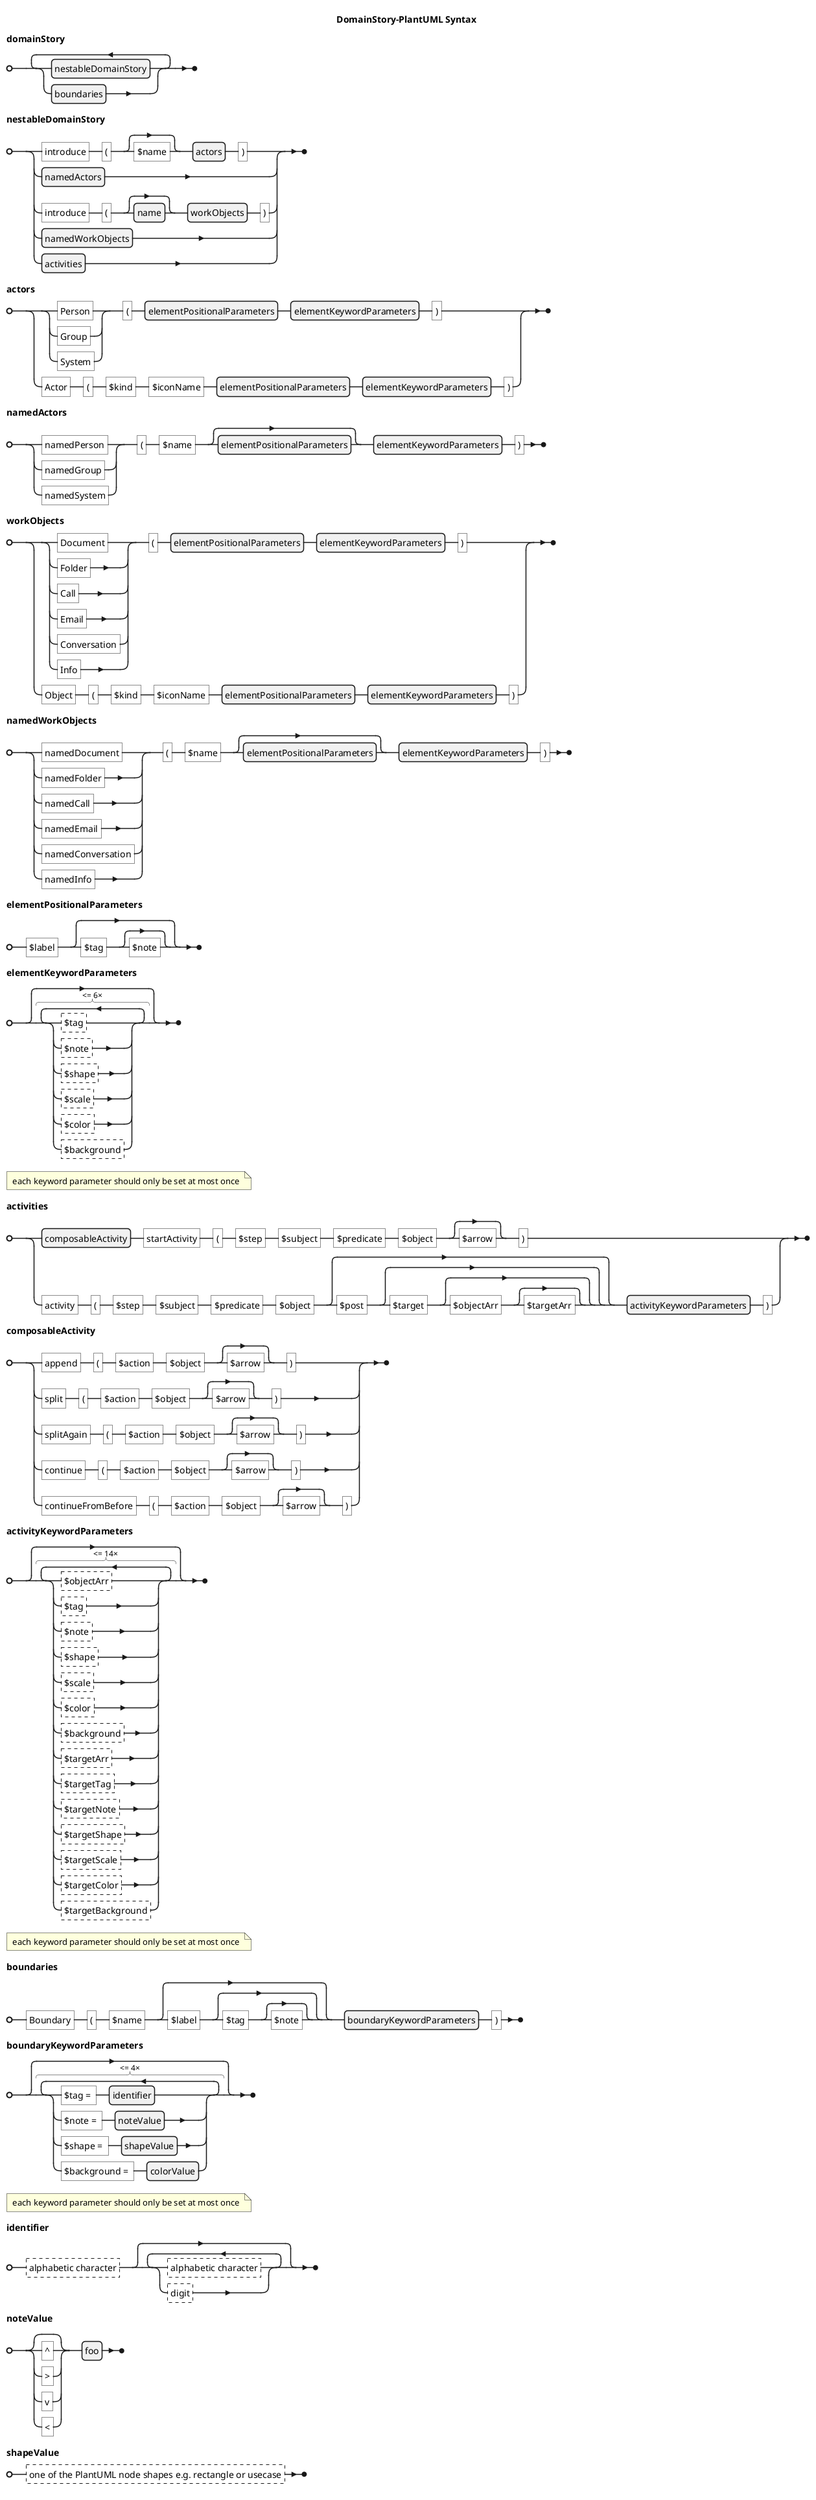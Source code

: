 @startebnf
title DomainStory-PlantUML Syntax

domainStory = { nestableDomainStory | boundaries }-;

nestableDomainStory = "introduce", "(", [ "$name" ], actors, ")"
    | namedActors
    | "introduce", "(", [ name ], workObjects, ")"
    | namedWorkObjects
    | activities ;

actors = ( ("Person" | "Group" | "System"), "(", elementPositionalParameters, elementKeywordParameters, ")" )
    | ( "Actor", "(", "$kind", "$iconName", elementPositionalParameters, elementKeywordParameters, ")" );

namedActors = ( ("namedPerson" | "namedGroup" | "namedSystem"), "(", "$name", [ elementPositionalParameters ], elementKeywordParameters, ")" );

workObjects = ( ("Document" | "Folder" | "Call" | "Email" | "Conversation" | "Info"), "(", elementPositionalParameters, elementKeywordParameters, ")" )
    | ( "Object", "(", "$kind", "$iconName", elementPositionalParameters, elementKeywordParameters, ")" );

namedWorkObjects = ( ("namedDocument" | "namedFolder" | "namedCall" | "namedEmail" | "namedConversation" | "namedInfo"), "(", "$name", [ elementPositionalParameters ], elementKeywordParameters, ")" );

elementPositionalParameters = "$label", ["$tag", ["$note"] ];

elementKeywordParameters = [ "<= 6" * ( ?$tag? | ?$note? | ?$shape? | ?$scale? | ?$color? | ?$background? ) ];
(* each keyword parameter should only be set at most once *)

activities = ( "startActivity", "(", "$step", "$subject", "$predicate", "$object", [ "$arrow" ], ")" ), composableActivity
    | ( "activity", "(", "$step", "$subject", "$predicate", "$object",\
        [ "$post", ["$target", [ "$objectArr", ["$targetArr"] ] ] ], activityKeywordParameters,")" );

composableActivity =
    ( "append", "(", "$action", "$object", [ "$arrow" ], ")" )
    | ( "split", "(", "$action", "$object", [ "$arrow" ], ")" )
    | ( "splitAgain", "(", "$action", "$object", [ "$arrow" ], ")" )
    | ( "continue", "(", "$action", "$object", [ "$arrow" ], ")" )
    | ( "continueFromBefore", "(", "$action", "$object", [ "$arrow" ], ")" );

activityKeywordParameters = [ "<= 14" * ( ?$objectArr? |?$tag? | ?$note? | ?$shape? | ?$scale? | ?$color? | ?$background?
    | ?$targetArr? | ?$targetTag? | ?$targetNote? | ?$targetShape? | ?$targetScale? | ?$targetColor? | ?$targetBackground? ) ];
(* each keyword parameter should only be set at most once *)

boundaries = "Boundary", "(", "$name", [ "$label", ["$tag", ["$note"] ] ], boundaryKeywordParameters, ")";

boundaryKeywordParameters = [ "<= 4" * (
      "$tag = ", identifier
    | "$note = ", noteValue
    | "$shape = ", shapeValue
    | "$background = ", colorValue
 ) ];
(* each keyword parameter should only be set at most once *)

identifier = ?alphabetic character?, { ?alphabetic character? | ?digit? };

noteValue = [ "^" | ">" | "v" | "<" ], foo;

shapeValue = ?one of the PlantUML node shapes e.g. rectangle or usecase?;
@endebnf
